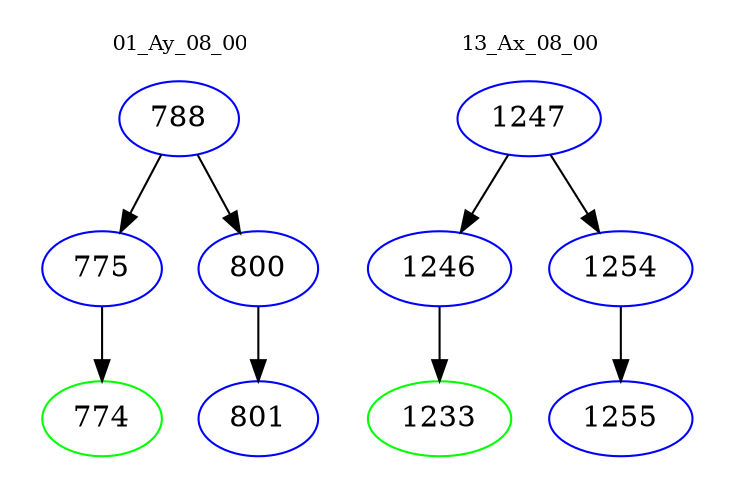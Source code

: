 digraph{
subgraph cluster_0 {
color = white
label = "01_Ay_08_00";
fontsize=10;
T0_788 [label="788", color="blue"]
T0_788 -> T0_775 [color="black"]
T0_775 [label="775", color="blue"]
T0_775 -> T0_774 [color="black"]
T0_774 [label="774", color="green"]
T0_788 -> T0_800 [color="black"]
T0_800 [label="800", color="blue"]
T0_800 -> T0_801 [color="black"]
T0_801 [label="801", color="blue"]
}
subgraph cluster_1 {
color = white
label = "13_Ax_08_00";
fontsize=10;
T1_1247 [label="1247", color="blue"]
T1_1247 -> T1_1246 [color="black"]
T1_1246 [label="1246", color="blue"]
T1_1246 -> T1_1233 [color="black"]
T1_1233 [label="1233", color="green"]
T1_1247 -> T1_1254 [color="black"]
T1_1254 [label="1254", color="blue"]
T1_1254 -> T1_1255 [color="black"]
T1_1255 [label="1255", color="blue"]
}
}
